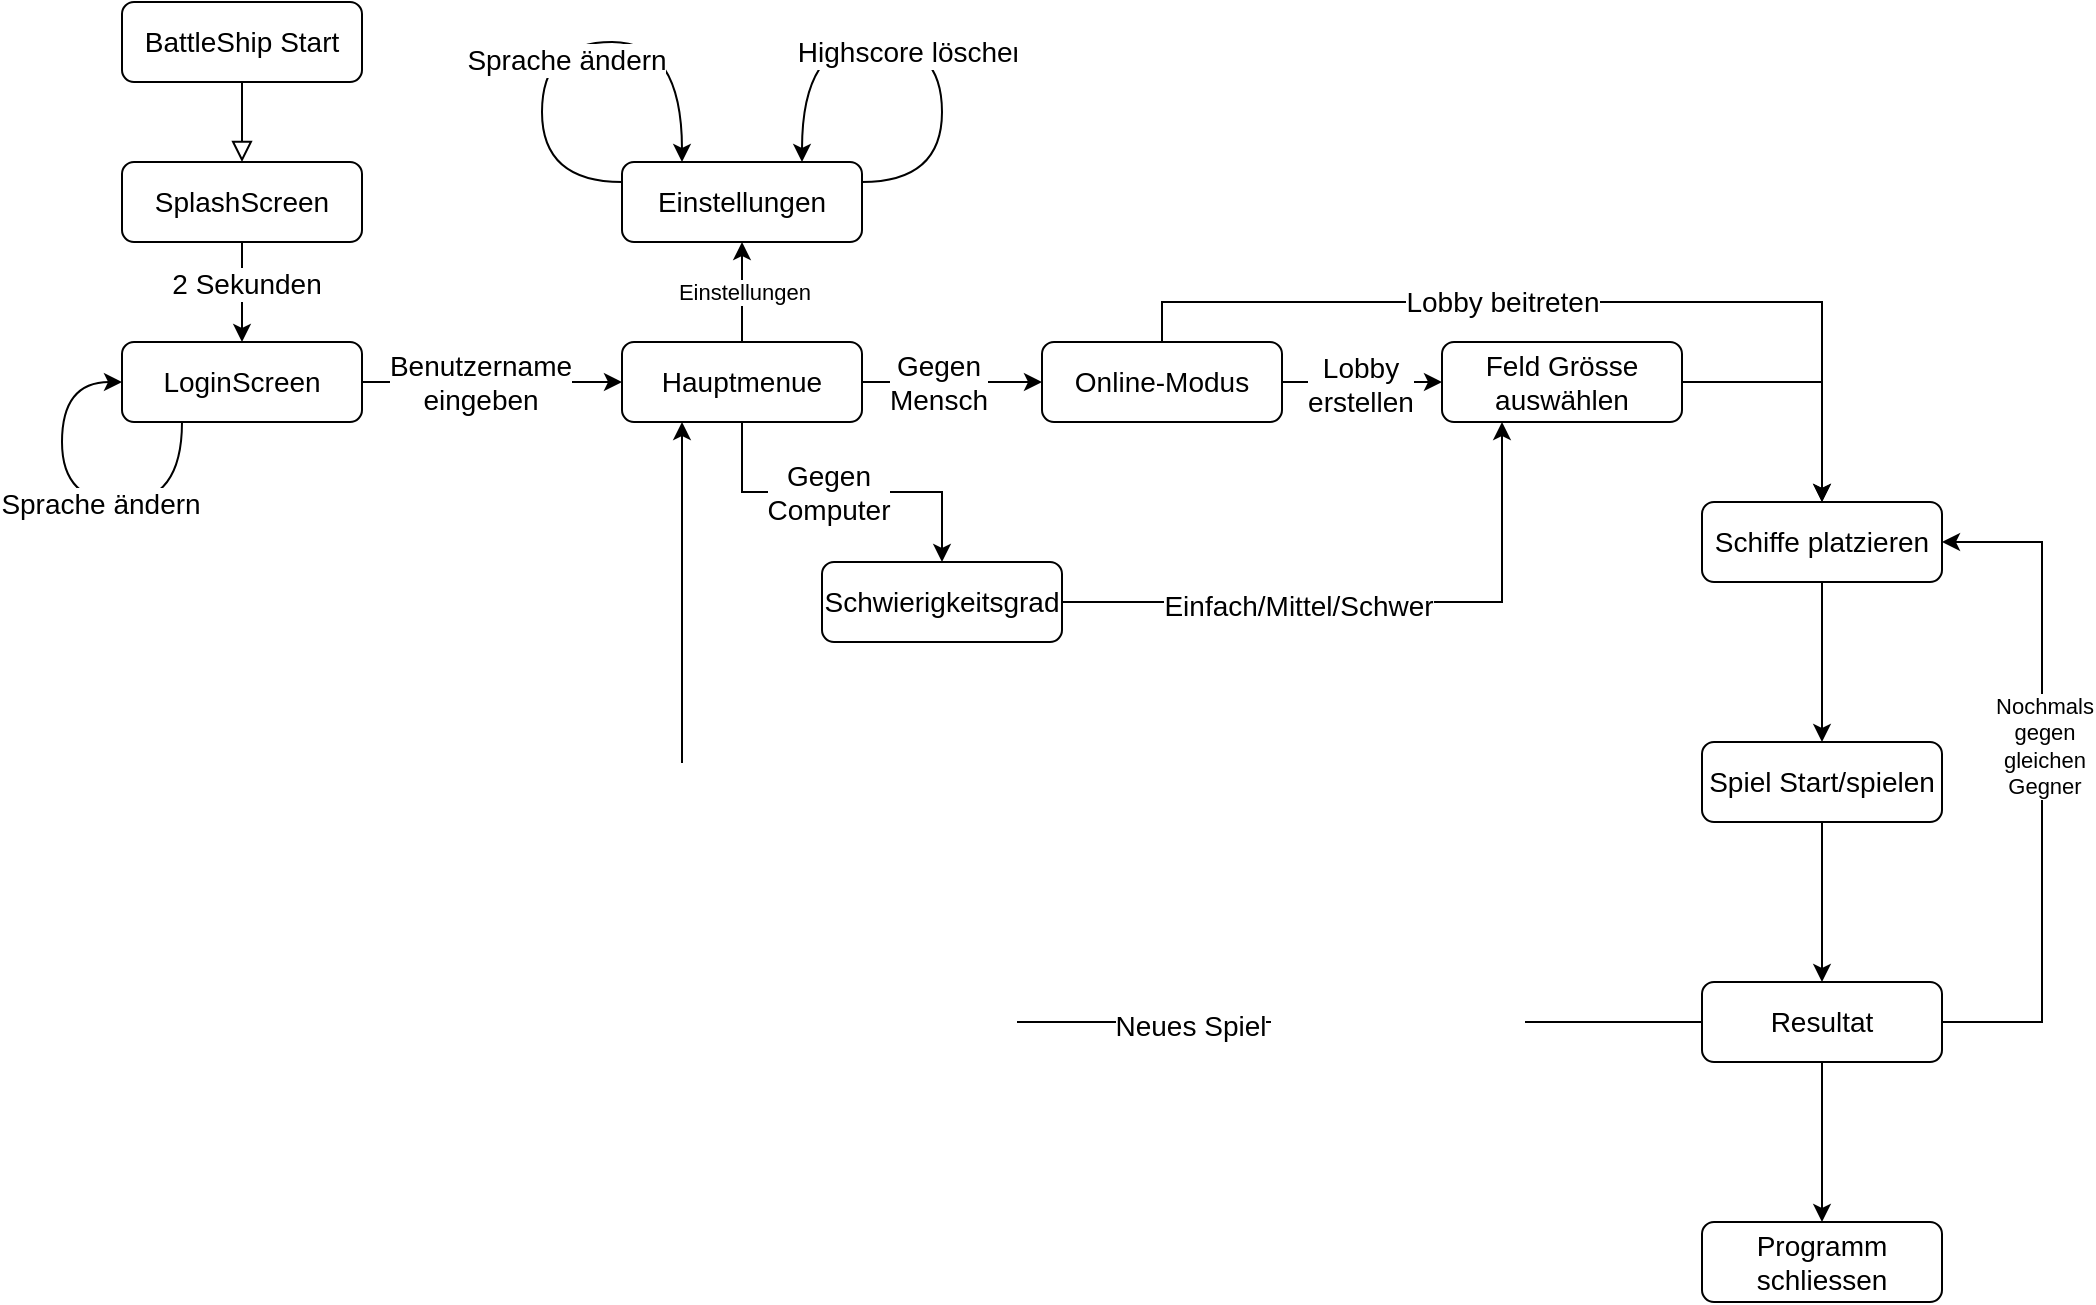 <mxfile version="23.1.5" type="device">
  <diagram id="C5RBs43oDa-KdzZeNtuy" name="Page-1">
    <mxGraphModel dx="1434" dy="836" grid="1" gridSize="10" guides="1" tooltips="1" connect="1" arrows="1" fold="1" page="1" pageScale="1" pageWidth="1169" pageHeight="827" math="0" shadow="0">
      <root>
        <mxCell id="WIyWlLk6GJQsqaUBKTNV-0" />
        <mxCell id="WIyWlLk6GJQsqaUBKTNV-1" parent="WIyWlLk6GJQsqaUBKTNV-0" />
        <mxCell id="WIyWlLk6GJQsqaUBKTNV-2" value="" style="rounded=0;html=1;jettySize=auto;orthogonalLoop=1;fontSize=11;endArrow=block;endFill=0;endSize=8;strokeWidth=1;shadow=0;labelBackgroundColor=none;edgeStyle=orthogonalEdgeStyle;" parent="WIyWlLk6GJQsqaUBKTNV-1" source="WIyWlLk6GJQsqaUBKTNV-3" edge="1">
          <mxGeometry relative="1" as="geometry">
            <mxPoint x="220" y="160" as="targetPoint" />
          </mxGeometry>
        </mxCell>
        <mxCell id="WIyWlLk6GJQsqaUBKTNV-3" value="BattleShip Start" style="rounded=1;whiteSpace=wrap;html=1;fontSize=14;glass=0;strokeWidth=1;shadow=0;" parent="WIyWlLk6GJQsqaUBKTNV-1" vertex="1">
          <mxGeometry x="160" y="80" width="120" height="40" as="geometry" />
        </mxCell>
        <mxCell id="cdiXzvH7HQzsH2f6kK2I-2" style="edgeStyle=orthogonalEdgeStyle;rounded=0;orthogonalLoop=1;jettySize=auto;html=1;exitX=0.5;exitY=1;exitDx=0;exitDy=0;entryX=0.5;entryY=0;entryDx=0;entryDy=0;" parent="WIyWlLk6GJQsqaUBKTNV-1" source="cdiXzvH7HQzsH2f6kK2I-0" target="cdiXzvH7HQzsH2f6kK2I-1" edge="1">
          <mxGeometry relative="1" as="geometry" />
        </mxCell>
        <mxCell id="cdiXzvH7HQzsH2f6kK2I-3" value="&lt;font style=&quot;font-size: 14px;&quot;&gt;2 Sekunden&lt;/font&gt;" style="edgeLabel;html=1;align=center;verticalAlign=middle;resizable=0;points=[];" parent="cdiXzvH7HQzsH2f6kK2I-2" vertex="1" connectable="0">
          <mxGeometry x="-0.16" y="2" relative="1" as="geometry">
            <mxPoint as="offset" />
          </mxGeometry>
        </mxCell>
        <mxCell id="cdiXzvH7HQzsH2f6kK2I-0" value="SplashScreen" style="rounded=1;whiteSpace=wrap;html=1;fontSize=14;glass=0;strokeWidth=1;shadow=0;" parent="WIyWlLk6GJQsqaUBKTNV-1" vertex="1">
          <mxGeometry x="160" y="160" width="120" height="40" as="geometry" />
        </mxCell>
        <mxCell id="cdiXzvH7HQzsH2f6kK2I-5" value="" style="edgeStyle=orthogonalEdgeStyle;rounded=0;orthogonalLoop=1;jettySize=auto;html=1;entryX=0;entryY=0.5;entryDx=0;entryDy=0;exitX=0.25;exitY=1;exitDx=0;exitDy=0;curved=1;" parent="WIyWlLk6GJQsqaUBKTNV-1" source="cdiXzvH7HQzsH2f6kK2I-1" target="cdiXzvH7HQzsH2f6kK2I-1" edge="1">
          <mxGeometry relative="1" as="geometry">
            <Array as="points">
              <mxPoint x="190" y="330" />
              <mxPoint x="130" y="330" />
              <mxPoint x="130" y="270" />
            </Array>
          </mxGeometry>
        </mxCell>
        <mxCell id="cdiXzvH7HQzsH2f6kK2I-6" value="&lt;font style=&quot;font-size: 14px;&quot;&gt;Sprache ändern&lt;/font&gt;" style="edgeLabel;html=1;align=center;verticalAlign=middle;resizable=0;points=[];" parent="cdiXzvH7HQzsH2f6kK2I-5" vertex="1" connectable="0">
          <mxGeometry x="-0.143" y="1" relative="1" as="geometry">
            <mxPoint as="offset" />
          </mxGeometry>
        </mxCell>
        <mxCell id="cdiXzvH7HQzsH2f6kK2I-8" value="" style="edgeStyle=orthogonalEdgeStyle;rounded=0;orthogonalLoop=1;jettySize=auto;html=1;entryX=0;entryY=0.5;entryDx=0;entryDy=0;" parent="WIyWlLk6GJQsqaUBKTNV-1" source="cdiXzvH7HQzsH2f6kK2I-1" target="cdiXzvH7HQzsH2f6kK2I-9" edge="1">
          <mxGeometry relative="1" as="geometry">
            <mxPoint x="360" y="270" as="targetPoint" />
          </mxGeometry>
        </mxCell>
        <mxCell id="cdiXzvH7HQzsH2f6kK2I-24" value="Benutzername&lt;br style=&quot;border-color: var(--border-color); font-size: 14px;&quot;&gt;eingeben" style="edgeLabel;html=1;align=center;verticalAlign=middle;resizable=0;points=[];fontSize=14;" parent="cdiXzvH7HQzsH2f6kK2I-8" vertex="1" connectable="0">
          <mxGeometry x="-0.092" relative="1" as="geometry">
            <mxPoint as="offset" />
          </mxGeometry>
        </mxCell>
        <mxCell id="cdiXzvH7HQzsH2f6kK2I-1" value="LoginScreen" style="rounded=1;whiteSpace=wrap;html=1;fontSize=14;glass=0;strokeWidth=1;shadow=0;" parent="WIyWlLk6GJQsqaUBKTNV-1" vertex="1">
          <mxGeometry x="160" y="250" width="120" height="40" as="geometry" />
        </mxCell>
        <mxCell id="cdiXzvH7HQzsH2f6kK2I-14" value="" style="edgeStyle=orthogonalEdgeStyle;rounded=0;orthogonalLoop=1;jettySize=auto;html=1;entryX=0;entryY=0.5;entryDx=0;entryDy=0;" parent="WIyWlLk6GJQsqaUBKTNV-1" source="cdiXzvH7HQzsH2f6kK2I-9" target="cdiXzvH7HQzsH2f6kK2I-28" edge="1">
          <mxGeometry relative="1" as="geometry">
            <mxPoint x="640" y="270" as="targetPoint" />
            <Array as="points">
              <mxPoint x="590" y="270" />
              <mxPoint x="590" y="270" />
            </Array>
          </mxGeometry>
        </mxCell>
        <mxCell id="cdiXzvH7HQzsH2f6kK2I-31" value="&lt;font style=&quot;font-size: 14px;&quot;&gt;Gegen&lt;br&gt;Mensch&lt;br&gt;&lt;/font&gt;" style="edgeLabel;html=1;align=center;verticalAlign=middle;resizable=0;points=[];" parent="cdiXzvH7HQzsH2f6kK2I-14" vertex="1" connectable="0">
          <mxGeometry x="-0.156" relative="1" as="geometry">
            <mxPoint as="offset" />
          </mxGeometry>
        </mxCell>
        <mxCell id="cdiXzvH7HQzsH2f6kK2I-19" value="" style="edgeStyle=orthogonalEdgeStyle;rounded=0;orthogonalLoop=1;jettySize=auto;html=1;" parent="WIyWlLk6GJQsqaUBKTNV-1" source="cdiXzvH7HQzsH2f6kK2I-9" target="cdiXzvH7HQzsH2f6kK2I-18" edge="1">
          <mxGeometry relative="1" as="geometry" />
        </mxCell>
        <mxCell id="cdiXzvH7HQzsH2f6kK2I-27" value="Einstellungen" style="edgeLabel;html=1;align=center;verticalAlign=middle;resizable=0;points=[];" parent="cdiXzvH7HQzsH2f6kK2I-19" vertex="1" connectable="0">
          <mxGeometry y="-1" relative="1" as="geometry">
            <mxPoint as="offset" />
          </mxGeometry>
        </mxCell>
        <mxCell id="cdiXzvH7HQzsH2f6kK2I-30" style="edgeStyle=orthogonalEdgeStyle;rounded=0;orthogonalLoop=1;jettySize=auto;html=1;exitX=0.5;exitY=1;exitDx=0;exitDy=0;" parent="WIyWlLk6GJQsqaUBKTNV-1" source="cdiXzvH7HQzsH2f6kK2I-9" target="cdiXzvH7HQzsH2f6kK2I-29" edge="1">
          <mxGeometry relative="1" as="geometry" />
        </mxCell>
        <mxCell id="cdiXzvH7HQzsH2f6kK2I-32" value="&lt;font style=&quot;font-size: 14px;&quot;&gt;Gegen&lt;br&gt;Computer&lt;br&gt;&lt;/font&gt;" style="edgeLabel;html=1;align=center;verticalAlign=middle;resizable=0;points=[];" parent="cdiXzvH7HQzsH2f6kK2I-30" vertex="1" connectable="0">
          <mxGeometry x="-0.086" relative="1" as="geometry">
            <mxPoint as="offset" />
          </mxGeometry>
        </mxCell>
        <mxCell id="cdiXzvH7HQzsH2f6kK2I-9" value="Hauptmenue" style="rounded=1;whiteSpace=wrap;html=1;fontSize=14;glass=0;strokeWidth=1;shadow=0;" parent="WIyWlLk6GJQsqaUBKTNV-1" vertex="1">
          <mxGeometry x="410" y="250" width="120" height="40" as="geometry" />
        </mxCell>
        <mxCell id="cdiXzvH7HQzsH2f6kK2I-18" value="Einstellungen" style="rounded=1;whiteSpace=wrap;html=1;fontSize=14;glass=0;strokeWidth=1;shadow=0;" parent="WIyWlLk6GJQsqaUBKTNV-1" vertex="1">
          <mxGeometry x="410" y="160" width="120" height="40" as="geometry" />
        </mxCell>
        <mxCell id="cdiXzvH7HQzsH2f6kK2I-22" style="edgeStyle=orthogonalEdgeStyle;rounded=0;orthogonalLoop=1;jettySize=auto;html=1;exitX=0;exitY=0.25;exitDx=0;exitDy=0;entryX=0.25;entryY=0;entryDx=0;entryDy=0;curved=1;" parent="WIyWlLk6GJQsqaUBKTNV-1" source="cdiXzvH7HQzsH2f6kK2I-18" target="cdiXzvH7HQzsH2f6kK2I-18" edge="1">
          <mxGeometry relative="1" as="geometry">
            <Array as="points">
              <mxPoint x="370" y="170" />
              <mxPoint x="370" y="100" />
              <mxPoint x="440" y="100" />
            </Array>
          </mxGeometry>
        </mxCell>
        <mxCell id="cdiXzvH7HQzsH2f6kK2I-23" value="&lt;font style=&quot;font-size: 14px;&quot;&gt;Sprache ändern&lt;/font&gt;" style="edgeLabel;html=1;align=center;verticalAlign=middle;resizable=0;points=[];" parent="cdiXzvH7HQzsH2f6kK2I-22" vertex="1" connectable="0">
          <mxGeometry x="0.017" y="-9" relative="1" as="geometry">
            <mxPoint as="offset" />
          </mxGeometry>
        </mxCell>
        <mxCell id="cdiXzvH7HQzsH2f6kK2I-25" style="edgeStyle=orthogonalEdgeStyle;rounded=0;orthogonalLoop=1;jettySize=auto;html=1;exitX=1;exitY=0.25;exitDx=0;exitDy=0;entryX=0.75;entryY=0;entryDx=0;entryDy=0;curved=1;" parent="WIyWlLk6GJQsqaUBKTNV-1" source="cdiXzvH7HQzsH2f6kK2I-18" target="cdiXzvH7HQzsH2f6kK2I-18" edge="1">
          <mxGeometry relative="1" as="geometry">
            <Array as="points">
              <mxPoint x="570" y="170" />
              <mxPoint x="570" y="100" />
              <mxPoint x="500" y="100" />
            </Array>
          </mxGeometry>
        </mxCell>
        <mxCell id="cdiXzvH7HQzsH2f6kK2I-26" value="Highscore löschen" style="edgeLabel;html=1;align=center;verticalAlign=middle;resizable=0;points=[];fontSize=14;" parent="cdiXzvH7HQzsH2f6kK2I-25" vertex="1" connectable="0">
          <mxGeometry x="0.042" y="5" relative="1" as="geometry">
            <mxPoint as="offset" />
          </mxGeometry>
        </mxCell>
        <mxCell id="cdiXzvH7HQzsH2f6kK2I-34" value="" style="edgeStyle=orthogonalEdgeStyle;rounded=0;orthogonalLoop=1;jettySize=auto;html=1;" parent="WIyWlLk6GJQsqaUBKTNV-1" source="cdiXzvH7HQzsH2f6kK2I-28" target="cdiXzvH7HQzsH2f6kK2I-33" edge="1">
          <mxGeometry relative="1" as="geometry" />
        </mxCell>
        <mxCell id="cdiXzvH7HQzsH2f6kK2I-37" value="&lt;font style=&quot;font-size: 14px;&quot;&gt;Lobby&lt;br&gt;erstellen&lt;br&gt;&lt;/font&gt;" style="edgeLabel;html=1;align=center;verticalAlign=middle;resizable=0;points=[];" parent="cdiXzvH7HQzsH2f6kK2I-34" vertex="1" connectable="0">
          <mxGeometry x="-0.025" y="-1" relative="1" as="geometry">
            <mxPoint as="offset" />
          </mxGeometry>
        </mxCell>
        <mxCell id="cdiXzvH7HQzsH2f6kK2I-41" style="edgeStyle=orthogonalEdgeStyle;rounded=0;orthogonalLoop=1;jettySize=auto;html=1;exitX=0.5;exitY=0;exitDx=0;exitDy=0;entryX=0.5;entryY=0;entryDx=0;entryDy=0;" parent="WIyWlLk6GJQsqaUBKTNV-1" source="cdiXzvH7HQzsH2f6kK2I-28" target="cdiXzvH7HQzsH2f6kK2I-38" edge="1">
          <mxGeometry relative="1" as="geometry" />
        </mxCell>
        <mxCell id="cdiXzvH7HQzsH2f6kK2I-42" value="&lt;font style=&quot;font-size: 14px;&quot;&gt;Lobby beitreten&lt;/font&gt;" style="edgeLabel;html=1;align=center;verticalAlign=middle;resizable=0;points=[];" parent="cdiXzvH7HQzsH2f6kK2I-41" vertex="1" connectable="0">
          <mxGeometry x="-0.157" relative="1" as="geometry">
            <mxPoint as="offset" />
          </mxGeometry>
        </mxCell>
        <mxCell id="cdiXzvH7HQzsH2f6kK2I-28" value="Online-Modus" style="rounded=1;whiteSpace=wrap;html=1;fontSize=14;glass=0;strokeWidth=1;shadow=0;" parent="WIyWlLk6GJQsqaUBKTNV-1" vertex="1">
          <mxGeometry x="620" y="250" width="120" height="40" as="geometry" />
        </mxCell>
        <mxCell id="cdiXzvH7HQzsH2f6kK2I-35" style="edgeStyle=orthogonalEdgeStyle;rounded=0;orthogonalLoop=1;jettySize=auto;html=1;exitX=1;exitY=0.5;exitDx=0;exitDy=0;entryX=0.25;entryY=1;entryDx=0;entryDy=0;" parent="WIyWlLk6GJQsqaUBKTNV-1" source="cdiXzvH7HQzsH2f6kK2I-29" target="cdiXzvH7HQzsH2f6kK2I-33" edge="1">
          <mxGeometry relative="1" as="geometry" />
        </mxCell>
        <mxCell id="cdiXzvH7HQzsH2f6kK2I-36" value="&lt;font style=&quot;font-size: 14px;&quot;&gt;Einfach/Mittel/Schwer&lt;/font&gt;" style="edgeLabel;html=1;align=center;verticalAlign=middle;resizable=0;points=[];" parent="cdiXzvH7HQzsH2f6kK2I-35" vertex="1" connectable="0">
          <mxGeometry x="-0.239" y="-2" relative="1" as="geometry">
            <mxPoint as="offset" />
          </mxGeometry>
        </mxCell>
        <mxCell id="cdiXzvH7HQzsH2f6kK2I-29" value="Schwierigkeitsgrad" style="rounded=1;whiteSpace=wrap;html=1;fontSize=14;glass=0;strokeWidth=1;shadow=0;" parent="WIyWlLk6GJQsqaUBKTNV-1" vertex="1">
          <mxGeometry x="510" y="360" width="120" height="40" as="geometry" />
        </mxCell>
        <mxCell id="cdiXzvH7HQzsH2f6kK2I-40" style="edgeStyle=orthogonalEdgeStyle;rounded=0;orthogonalLoop=1;jettySize=auto;html=1;exitX=1;exitY=0.5;exitDx=0;exitDy=0;entryX=0.5;entryY=0;entryDx=0;entryDy=0;" parent="WIyWlLk6GJQsqaUBKTNV-1" source="cdiXzvH7HQzsH2f6kK2I-33" target="cdiXzvH7HQzsH2f6kK2I-38" edge="1">
          <mxGeometry relative="1" as="geometry" />
        </mxCell>
        <mxCell id="cdiXzvH7HQzsH2f6kK2I-33" value="Feld Grösse auswählen" style="rounded=1;whiteSpace=wrap;html=1;fontSize=14;glass=0;strokeWidth=1;shadow=0;" parent="WIyWlLk6GJQsqaUBKTNV-1" vertex="1">
          <mxGeometry x="820" y="250" width="120" height="40" as="geometry" />
        </mxCell>
        <mxCell id="cdiXzvH7HQzsH2f6kK2I-44" value="" style="edgeStyle=orthogonalEdgeStyle;rounded=0;orthogonalLoop=1;jettySize=auto;html=1;" parent="WIyWlLk6GJQsqaUBKTNV-1" source="cdiXzvH7HQzsH2f6kK2I-38" target="cdiXzvH7HQzsH2f6kK2I-43" edge="1">
          <mxGeometry relative="1" as="geometry" />
        </mxCell>
        <mxCell id="cdiXzvH7HQzsH2f6kK2I-38" value="Schiffe platzieren" style="rounded=1;whiteSpace=wrap;html=1;fontSize=14;glass=0;strokeWidth=1;shadow=0;" parent="WIyWlLk6GJQsqaUBKTNV-1" vertex="1">
          <mxGeometry x="950" y="330" width="120" height="40" as="geometry" />
        </mxCell>
        <mxCell id="cdiXzvH7HQzsH2f6kK2I-46" value="" style="edgeStyle=orthogonalEdgeStyle;rounded=0;orthogonalLoop=1;jettySize=auto;html=1;" parent="WIyWlLk6GJQsqaUBKTNV-1" source="cdiXzvH7HQzsH2f6kK2I-43" target="cdiXzvH7HQzsH2f6kK2I-45" edge="1">
          <mxGeometry relative="1" as="geometry" />
        </mxCell>
        <mxCell id="cdiXzvH7HQzsH2f6kK2I-43" value="Spiel Start/spielen" style="rounded=1;whiteSpace=wrap;html=1;fontSize=14;glass=0;strokeWidth=1;shadow=0;" parent="WIyWlLk6GJQsqaUBKTNV-1" vertex="1">
          <mxGeometry x="950" y="450" width="120" height="40" as="geometry" />
        </mxCell>
        <mxCell id="cdiXzvH7HQzsH2f6kK2I-47" style="edgeStyle=orthogonalEdgeStyle;rounded=0;orthogonalLoop=1;jettySize=auto;html=1;entryX=0.25;entryY=1;entryDx=0;entryDy=0;" parent="WIyWlLk6GJQsqaUBKTNV-1" source="cdiXzvH7HQzsH2f6kK2I-45" target="cdiXzvH7HQzsH2f6kK2I-9" edge="1">
          <mxGeometry relative="1" as="geometry" />
        </mxCell>
        <mxCell id="cdiXzvH7HQzsH2f6kK2I-48" value="&lt;font style=&quot;font-size: 14px;&quot;&gt;Neues Spiel&lt;/font&gt;" style="edgeLabel;html=1;align=center;verticalAlign=middle;resizable=0;points=[];" parent="cdiXzvH7HQzsH2f6kK2I-47" vertex="1" connectable="0">
          <mxGeometry x="-0.368" y="2" relative="1" as="geometry">
            <mxPoint as="offset" />
          </mxGeometry>
        </mxCell>
        <mxCell id="cdiXzvH7HQzsH2f6kK2I-50" value="" style="edgeStyle=orthogonalEdgeStyle;rounded=0;orthogonalLoop=1;jettySize=auto;html=1;" parent="WIyWlLk6GJQsqaUBKTNV-1" source="cdiXzvH7HQzsH2f6kK2I-45" target="cdiXzvH7HQzsH2f6kK2I-49" edge="1">
          <mxGeometry relative="1" as="geometry" />
        </mxCell>
        <mxCell id="X3Z6I93lfkSAuQR4Av1j-0" style="edgeStyle=orthogonalEdgeStyle;rounded=0;orthogonalLoop=1;jettySize=auto;html=1;exitX=1;exitY=0.5;exitDx=0;exitDy=0;entryX=1;entryY=0.5;entryDx=0;entryDy=0;" edge="1" parent="WIyWlLk6GJQsqaUBKTNV-1" source="cdiXzvH7HQzsH2f6kK2I-45" target="cdiXzvH7HQzsH2f6kK2I-38">
          <mxGeometry relative="1" as="geometry">
            <Array as="points">
              <mxPoint x="1120" y="590" />
              <mxPoint x="1120" y="350" />
            </Array>
          </mxGeometry>
        </mxCell>
        <mxCell id="X3Z6I93lfkSAuQR4Av1j-1" value="Nochmals&lt;br&gt;gegen&lt;br&gt;gleichen&lt;br&gt;Gegner" style="edgeLabel;html=1;align=center;verticalAlign=middle;resizable=0;points=[];" vertex="1" connectable="0" parent="X3Z6I93lfkSAuQR4Av1j-0">
          <mxGeometry x="0.106" y="-1" relative="1" as="geometry">
            <mxPoint as="offset" />
          </mxGeometry>
        </mxCell>
        <mxCell id="cdiXzvH7HQzsH2f6kK2I-45" value="Resultat" style="rounded=1;whiteSpace=wrap;html=1;fontSize=14;glass=0;strokeWidth=1;shadow=0;" parent="WIyWlLk6GJQsqaUBKTNV-1" vertex="1">
          <mxGeometry x="950" y="570" width="120" height="40" as="geometry" />
        </mxCell>
        <mxCell id="cdiXzvH7HQzsH2f6kK2I-49" value="Programm schliessen" style="rounded=1;whiteSpace=wrap;html=1;fontSize=14;glass=0;strokeWidth=1;shadow=0;" parent="WIyWlLk6GJQsqaUBKTNV-1" vertex="1">
          <mxGeometry x="950" y="690" width="120" height="40" as="geometry" />
        </mxCell>
      </root>
    </mxGraphModel>
  </diagram>
</mxfile>
